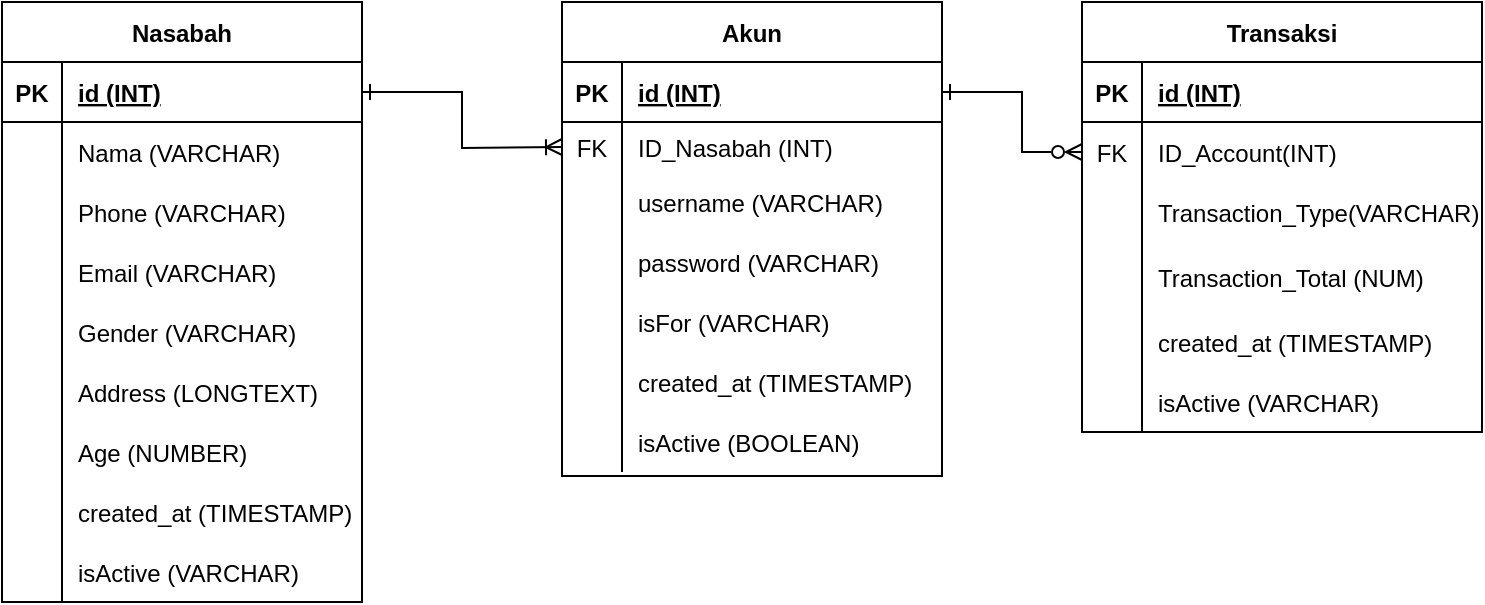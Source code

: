 <mxfile version="22.0.4" type="github">
  <diagram name="Page-1" id="0z4nBsr4wPZcgEuAUk9s">
    <mxGraphModel dx="941" dy="1656" grid="1" gridSize="10" guides="1" tooltips="1" connect="1" arrows="1" fold="1" page="1" pageScale="1" pageWidth="827" pageHeight="1169" math="0" shadow="0">
      <root>
        <mxCell id="0" />
        <mxCell id="1" parent="0" />
        <mxCell id="BEB3mJsTkbTGwMtWmp-8-1" value="Transaksi" style="shape=table;startSize=30;container=1;collapsible=1;childLayout=tableLayout;fixedRows=1;rowLines=0;fontStyle=1;align=center;resizeLast=1;" parent="1" vertex="1">
          <mxGeometry x="570" y="-1155" width="200" height="215" as="geometry" />
        </mxCell>
        <mxCell id="BEB3mJsTkbTGwMtWmp-8-2" value="" style="shape=tableRow;horizontal=0;startSize=0;swimlaneHead=0;swimlaneBody=0;fillColor=none;collapsible=0;dropTarget=0;points=[[0,0.5],[1,0.5]];portConstraint=eastwest;top=0;left=0;right=0;bottom=1;" parent="BEB3mJsTkbTGwMtWmp-8-1" vertex="1">
          <mxGeometry y="30" width="200" height="30" as="geometry" />
        </mxCell>
        <mxCell id="BEB3mJsTkbTGwMtWmp-8-3" value="PK" style="shape=partialRectangle;connectable=0;fillColor=none;top=0;left=0;bottom=0;right=0;fontStyle=1;overflow=hidden;" parent="BEB3mJsTkbTGwMtWmp-8-2" vertex="1">
          <mxGeometry width="30" height="30" as="geometry">
            <mxRectangle width="30" height="30" as="alternateBounds" />
          </mxGeometry>
        </mxCell>
        <mxCell id="BEB3mJsTkbTGwMtWmp-8-4" value="id (INT)" style="shape=partialRectangle;connectable=0;fillColor=none;top=0;left=0;bottom=0;right=0;align=left;spacingLeft=6;fontStyle=5;overflow=hidden;" parent="BEB3mJsTkbTGwMtWmp-8-2" vertex="1">
          <mxGeometry x="30" width="170" height="30" as="geometry">
            <mxRectangle width="170" height="30" as="alternateBounds" />
          </mxGeometry>
        </mxCell>
        <mxCell id="BEB3mJsTkbTGwMtWmp-8-5" value="" style="shape=tableRow;horizontal=0;startSize=0;swimlaneHead=0;swimlaneBody=0;fillColor=none;collapsible=0;dropTarget=0;points=[[0,0.5],[1,0.5]];portConstraint=eastwest;top=0;left=0;right=0;bottom=0;" parent="BEB3mJsTkbTGwMtWmp-8-1" vertex="1">
          <mxGeometry y="60" width="200" height="30" as="geometry" />
        </mxCell>
        <mxCell id="BEB3mJsTkbTGwMtWmp-8-6" value="FK" style="shape=partialRectangle;connectable=0;fillColor=none;top=0;left=0;bottom=0;right=0;fontStyle=0;overflow=hidden;" parent="BEB3mJsTkbTGwMtWmp-8-5" vertex="1">
          <mxGeometry width="30" height="30" as="geometry">
            <mxRectangle width="30" height="30" as="alternateBounds" />
          </mxGeometry>
        </mxCell>
        <mxCell id="BEB3mJsTkbTGwMtWmp-8-7" value="ID_Account(INT)" style="shape=partialRectangle;connectable=0;fillColor=none;top=0;left=0;bottom=0;right=0;align=left;spacingLeft=6;fontStyle=0;overflow=hidden;" parent="BEB3mJsTkbTGwMtWmp-8-5" vertex="1">
          <mxGeometry x="30" width="170" height="30" as="geometry">
            <mxRectangle width="170" height="30" as="alternateBounds" />
          </mxGeometry>
        </mxCell>
        <mxCell id="BEB3mJsTkbTGwMtWmp-8-8" value="" style="shape=tableRow;horizontal=0;startSize=0;swimlaneHead=0;swimlaneBody=0;fillColor=none;collapsible=0;dropTarget=0;points=[[0,0.5],[1,0.5]];portConstraint=eastwest;top=0;left=0;right=0;bottom=0;" parent="BEB3mJsTkbTGwMtWmp-8-1" vertex="1">
          <mxGeometry y="90" width="200" height="30" as="geometry" />
        </mxCell>
        <mxCell id="BEB3mJsTkbTGwMtWmp-8-9" value="" style="shape=partialRectangle;connectable=0;fillColor=none;top=0;left=0;bottom=0;right=0;editable=1;overflow=hidden;" parent="BEB3mJsTkbTGwMtWmp-8-8" vertex="1">
          <mxGeometry width="30" height="30" as="geometry">
            <mxRectangle width="30" height="30" as="alternateBounds" />
          </mxGeometry>
        </mxCell>
        <mxCell id="BEB3mJsTkbTGwMtWmp-8-10" value="Transaction_Type(VARCHAR)" style="shape=partialRectangle;connectable=0;fillColor=none;top=0;left=0;bottom=0;right=0;align=left;spacingLeft=6;overflow=hidden;" parent="BEB3mJsTkbTGwMtWmp-8-8" vertex="1">
          <mxGeometry x="30" width="170" height="30" as="geometry">
            <mxRectangle width="170" height="30" as="alternateBounds" />
          </mxGeometry>
        </mxCell>
        <mxCell id="BEB3mJsTkbTGwMtWmp-8-11" value="" style="shape=tableRow;horizontal=0;startSize=0;swimlaneHead=0;swimlaneBody=0;fillColor=none;collapsible=0;dropTarget=0;points=[[0,0.5],[1,0.5]];portConstraint=eastwest;top=0;left=0;right=0;bottom=0;" parent="BEB3mJsTkbTGwMtWmp-8-1" vertex="1">
          <mxGeometry y="120" width="200" height="35" as="geometry" />
        </mxCell>
        <mxCell id="BEB3mJsTkbTGwMtWmp-8-12" value="" style="shape=partialRectangle;connectable=0;fillColor=none;top=0;left=0;bottom=0;right=0;editable=1;overflow=hidden;" parent="BEB3mJsTkbTGwMtWmp-8-11" vertex="1">
          <mxGeometry width="30" height="35" as="geometry">
            <mxRectangle width="30" height="35" as="alternateBounds" />
          </mxGeometry>
        </mxCell>
        <mxCell id="BEB3mJsTkbTGwMtWmp-8-13" value="Transaction_Total (NUM)" style="shape=partialRectangle;connectable=0;fillColor=none;top=0;left=0;bottom=0;right=0;align=left;spacingLeft=6;overflow=hidden;" parent="BEB3mJsTkbTGwMtWmp-8-11" vertex="1">
          <mxGeometry x="30" width="170" height="35" as="geometry">
            <mxRectangle width="170" height="35" as="alternateBounds" />
          </mxGeometry>
        </mxCell>
        <mxCell id="BEB3mJsTkbTGwMtWmp-8-14" value="" style="shape=tableRow;horizontal=0;startSize=0;swimlaneHead=0;swimlaneBody=0;fillColor=none;collapsible=0;dropTarget=0;points=[[0,0.5],[1,0.5]];portConstraint=eastwest;top=0;left=0;right=0;bottom=0;" parent="BEB3mJsTkbTGwMtWmp-8-1" vertex="1">
          <mxGeometry y="155" width="200" height="30" as="geometry" />
        </mxCell>
        <mxCell id="BEB3mJsTkbTGwMtWmp-8-15" value="" style="shape=partialRectangle;connectable=0;fillColor=none;top=0;left=0;bottom=0;right=0;editable=1;overflow=hidden;" parent="BEB3mJsTkbTGwMtWmp-8-14" vertex="1">
          <mxGeometry width="30" height="30" as="geometry">
            <mxRectangle width="30" height="30" as="alternateBounds" />
          </mxGeometry>
        </mxCell>
        <mxCell id="BEB3mJsTkbTGwMtWmp-8-16" value="created_at (TIMESTAMP)" style="shape=partialRectangle;connectable=0;fillColor=none;top=0;left=0;bottom=0;right=0;align=left;spacingLeft=6;overflow=hidden;" parent="BEB3mJsTkbTGwMtWmp-8-14" vertex="1">
          <mxGeometry x="30" width="170" height="30" as="geometry">
            <mxRectangle width="170" height="30" as="alternateBounds" />
          </mxGeometry>
        </mxCell>
        <mxCell id="BEB3mJsTkbTGwMtWmp-8-23" value="" style="shape=tableRow;horizontal=0;startSize=0;swimlaneHead=0;swimlaneBody=0;fillColor=none;collapsible=0;dropTarget=0;points=[[0,0.5],[1,0.5]];portConstraint=eastwest;top=0;left=0;right=0;bottom=0;" parent="BEB3mJsTkbTGwMtWmp-8-1" vertex="1">
          <mxGeometry y="185" width="200" height="30" as="geometry" />
        </mxCell>
        <mxCell id="BEB3mJsTkbTGwMtWmp-8-24" value="" style="shape=partialRectangle;connectable=0;fillColor=none;top=0;left=0;bottom=0;right=0;editable=1;overflow=hidden;" parent="BEB3mJsTkbTGwMtWmp-8-23" vertex="1">
          <mxGeometry width="30" height="30" as="geometry">
            <mxRectangle width="30" height="30" as="alternateBounds" />
          </mxGeometry>
        </mxCell>
        <mxCell id="BEB3mJsTkbTGwMtWmp-8-25" value="isActive (VARCHAR)" style="shape=partialRectangle;connectable=0;fillColor=none;top=0;left=0;bottom=0;right=0;align=left;spacingLeft=6;overflow=hidden;" parent="BEB3mJsTkbTGwMtWmp-8-23" vertex="1">
          <mxGeometry x="30" width="170" height="30" as="geometry">
            <mxRectangle width="170" height="30" as="alternateBounds" />
          </mxGeometry>
        </mxCell>
        <mxCell id="BEB3mJsTkbTGwMtWmp-8-26" value="Nasabah" style="shape=table;startSize=30;container=1;collapsible=1;childLayout=tableLayout;fixedRows=1;rowLines=0;fontStyle=1;align=center;resizeLast=1;" parent="1" vertex="1">
          <mxGeometry x="30" y="-1155" width="180" height="300" as="geometry" />
        </mxCell>
        <mxCell id="BEB3mJsTkbTGwMtWmp-8-27" value="" style="shape=tableRow;horizontal=0;startSize=0;swimlaneHead=0;swimlaneBody=0;fillColor=none;collapsible=0;dropTarget=0;points=[[0,0.5],[1,0.5]];portConstraint=eastwest;top=0;left=0;right=0;bottom=1;" parent="BEB3mJsTkbTGwMtWmp-8-26" vertex="1">
          <mxGeometry y="30" width="180" height="30" as="geometry" />
        </mxCell>
        <mxCell id="BEB3mJsTkbTGwMtWmp-8-28" value="PK" style="shape=partialRectangle;connectable=0;fillColor=none;top=0;left=0;bottom=0;right=0;fontStyle=1;overflow=hidden;" parent="BEB3mJsTkbTGwMtWmp-8-27" vertex="1">
          <mxGeometry width="30" height="30" as="geometry">
            <mxRectangle width="30" height="30" as="alternateBounds" />
          </mxGeometry>
        </mxCell>
        <mxCell id="BEB3mJsTkbTGwMtWmp-8-29" value="id (INT)" style="shape=partialRectangle;connectable=0;fillColor=none;top=0;left=0;bottom=0;right=0;align=left;spacingLeft=6;fontStyle=5;overflow=hidden;" parent="BEB3mJsTkbTGwMtWmp-8-27" vertex="1">
          <mxGeometry x="30" width="150" height="30" as="geometry">
            <mxRectangle width="150" height="30" as="alternateBounds" />
          </mxGeometry>
        </mxCell>
        <mxCell id="BEB3mJsTkbTGwMtWmp-8-33" value="" style="shape=tableRow;horizontal=0;startSize=0;swimlaneHead=0;swimlaneBody=0;fillColor=none;collapsible=0;dropTarget=0;points=[[0,0.5],[1,0.5]];portConstraint=eastwest;top=0;left=0;right=0;bottom=0;" parent="BEB3mJsTkbTGwMtWmp-8-26" vertex="1">
          <mxGeometry y="60" width="180" height="30" as="geometry" />
        </mxCell>
        <mxCell id="BEB3mJsTkbTGwMtWmp-8-34" value="" style="shape=partialRectangle;connectable=0;fillColor=none;top=0;left=0;bottom=0;right=0;editable=1;overflow=hidden;" parent="BEB3mJsTkbTGwMtWmp-8-33" vertex="1">
          <mxGeometry width="30" height="30" as="geometry">
            <mxRectangle width="30" height="30" as="alternateBounds" />
          </mxGeometry>
        </mxCell>
        <mxCell id="BEB3mJsTkbTGwMtWmp-8-35" value="Nama (VARCHAR)" style="shape=partialRectangle;connectable=0;fillColor=none;top=0;left=0;bottom=0;right=0;align=left;spacingLeft=6;overflow=hidden;" parent="BEB3mJsTkbTGwMtWmp-8-33" vertex="1">
          <mxGeometry x="30" width="150" height="30" as="geometry">
            <mxRectangle width="150" height="30" as="alternateBounds" />
          </mxGeometry>
        </mxCell>
        <mxCell id="BEB3mJsTkbTGwMtWmp-8-36" value="" style="shape=tableRow;horizontal=0;startSize=0;swimlaneHead=0;swimlaneBody=0;fillColor=none;collapsible=0;dropTarget=0;points=[[0,0.5],[1,0.5]];portConstraint=eastwest;top=0;left=0;right=0;bottom=0;" parent="BEB3mJsTkbTGwMtWmp-8-26" vertex="1">
          <mxGeometry y="90" width="180" height="30" as="geometry" />
        </mxCell>
        <mxCell id="BEB3mJsTkbTGwMtWmp-8-37" value="" style="shape=partialRectangle;connectable=0;fillColor=none;top=0;left=0;bottom=0;right=0;editable=1;overflow=hidden;" parent="BEB3mJsTkbTGwMtWmp-8-36" vertex="1">
          <mxGeometry width="30" height="30" as="geometry">
            <mxRectangle width="30" height="30" as="alternateBounds" />
          </mxGeometry>
        </mxCell>
        <mxCell id="BEB3mJsTkbTGwMtWmp-8-38" value="Phone (VARCHAR)" style="shape=partialRectangle;connectable=0;fillColor=none;top=0;left=0;bottom=0;right=0;align=left;spacingLeft=6;overflow=hidden;" parent="BEB3mJsTkbTGwMtWmp-8-36" vertex="1">
          <mxGeometry x="30" width="150" height="30" as="geometry">
            <mxRectangle width="150" height="30" as="alternateBounds" />
          </mxGeometry>
        </mxCell>
        <mxCell id="BEB3mJsTkbTGwMtWmp-8-39" value="" style="shape=tableRow;horizontal=0;startSize=0;swimlaneHead=0;swimlaneBody=0;fillColor=none;collapsible=0;dropTarget=0;points=[[0,0.5],[1,0.5]];portConstraint=eastwest;top=0;left=0;right=0;bottom=0;" parent="BEB3mJsTkbTGwMtWmp-8-26" vertex="1">
          <mxGeometry y="120" width="180" height="30" as="geometry" />
        </mxCell>
        <mxCell id="BEB3mJsTkbTGwMtWmp-8-40" value="" style="shape=partialRectangle;connectable=0;fillColor=none;top=0;left=0;bottom=0;right=0;editable=1;overflow=hidden;" parent="BEB3mJsTkbTGwMtWmp-8-39" vertex="1">
          <mxGeometry width="30" height="30" as="geometry">
            <mxRectangle width="30" height="30" as="alternateBounds" />
          </mxGeometry>
        </mxCell>
        <mxCell id="BEB3mJsTkbTGwMtWmp-8-41" value="Email (VARCHAR)" style="shape=partialRectangle;connectable=0;fillColor=none;top=0;left=0;bottom=0;right=0;align=left;spacingLeft=6;overflow=hidden;" parent="BEB3mJsTkbTGwMtWmp-8-39" vertex="1">
          <mxGeometry x="30" width="150" height="30" as="geometry">
            <mxRectangle width="150" height="30" as="alternateBounds" />
          </mxGeometry>
        </mxCell>
        <mxCell id="BEB3mJsTkbTGwMtWmp-8-42" value="" style="shape=tableRow;horizontal=0;startSize=0;swimlaneHead=0;swimlaneBody=0;fillColor=none;collapsible=0;dropTarget=0;points=[[0,0.5],[1,0.5]];portConstraint=eastwest;top=0;left=0;right=0;bottom=0;" parent="BEB3mJsTkbTGwMtWmp-8-26" vertex="1">
          <mxGeometry y="150" width="180" height="30" as="geometry" />
        </mxCell>
        <mxCell id="BEB3mJsTkbTGwMtWmp-8-43" value="" style="shape=partialRectangle;connectable=0;fillColor=none;top=0;left=0;bottom=0;right=0;editable=1;overflow=hidden;" parent="BEB3mJsTkbTGwMtWmp-8-42" vertex="1">
          <mxGeometry width="30" height="30" as="geometry">
            <mxRectangle width="30" height="30" as="alternateBounds" />
          </mxGeometry>
        </mxCell>
        <mxCell id="BEB3mJsTkbTGwMtWmp-8-44" value="Gender (VARCHAR)" style="shape=partialRectangle;connectable=0;fillColor=none;top=0;left=0;bottom=0;right=0;align=left;spacingLeft=6;overflow=hidden;" parent="BEB3mJsTkbTGwMtWmp-8-42" vertex="1">
          <mxGeometry x="30" width="150" height="30" as="geometry">
            <mxRectangle width="150" height="30" as="alternateBounds" />
          </mxGeometry>
        </mxCell>
        <mxCell id="BEB3mJsTkbTGwMtWmp-8-45" value="" style="shape=tableRow;horizontal=0;startSize=0;swimlaneHead=0;swimlaneBody=0;fillColor=none;collapsible=0;dropTarget=0;points=[[0,0.5],[1,0.5]];portConstraint=eastwest;top=0;left=0;right=0;bottom=0;" parent="BEB3mJsTkbTGwMtWmp-8-26" vertex="1">
          <mxGeometry y="180" width="180" height="30" as="geometry" />
        </mxCell>
        <mxCell id="BEB3mJsTkbTGwMtWmp-8-46" value="" style="shape=partialRectangle;connectable=0;fillColor=none;top=0;left=0;bottom=0;right=0;editable=1;overflow=hidden;" parent="BEB3mJsTkbTGwMtWmp-8-45" vertex="1">
          <mxGeometry width="30" height="30" as="geometry">
            <mxRectangle width="30" height="30" as="alternateBounds" />
          </mxGeometry>
        </mxCell>
        <mxCell id="BEB3mJsTkbTGwMtWmp-8-47" value="Address (LONGTEXT)" style="shape=partialRectangle;connectable=0;fillColor=none;top=0;left=0;bottom=0;right=0;align=left;spacingLeft=6;overflow=hidden;" parent="BEB3mJsTkbTGwMtWmp-8-45" vertex="1">
          <mxGeometry x="30" width="150" height="30" as="geometry">
            <mxRectangle width="150" height="30" as="alternateBounds" />
          </mxGeometry>
        </mxCell>
        <mxCell id="krUPOOw4-xBdFQbqBEtO-10" value="" style="shape=tableRow;horizontal=0;startSize=0;swimlaneHead=0;swimlaneBody=0;fillColor=none;collapsible=0;dropTarget=0;points=[[0,0.5],[1,0.5]];portConstraint=eastwest;top=0;left=0;right=0;bottom=0;" parent="BEB3mJsTkbTGwMtWmp-8-26" vertex="1">
          <mxGeometry y="210" width="180" height="30" as="geometry" />
        </mxCell>
        <mxCell id="krUPOOw4-xBdFQbqBEtO-11" value="" style="shape=partialRectangle;connectable=0;fillColor=none;top=0;left=0;bottom=0;right=0;editable=1;overflow=hidden;" parent="krUPOOw4-xBdFQbqBEtO-10" vertex="1">
          <mxGeometry width="30" height="30" as="geometry">
            <mxRectangle width="30" height="30" as="alternateBounds" />
          </mxGeometry>
        </mxCell>
        <mxCell id="krUPOOw4-xBdFQbqBEtO-12" value="Age (NUMBER)" style="shape=partialRectangle;connectable=0;fillColor=none;top=0;left=0;bottom=0;right=0;align=left;spacingLeft=6;overflow=hidden;" parent="krUPOOw4-xBdFQbqBEtO-10" vertex="1">
          <mxGeometry x="30" width="150" height="30" as="geometry">
            <mxRectangle width="150" height="30" as="alternateBounds" />
          </mxGeometry>
        </mxCell>
        <mxCell id="krUPOOw4-xBdFQbqBEtO-13" value="" style="shape=tableRow;horizontal=0;startSize=0;swimlaneHead=0;swimlaneBody=0;fillColor=none;collapsible=0;dropTarget=0;points=[[0,0.5],[1,0.5]];portConstraint=eastwest;top=0;left=0;right=0;bottom=0;" parent="BEB3mJsTkbTGwMtWmp-8-26" vertex="1">
          <mxGeometry y="240" width="180" height="30" as="geometry" />
        </mxCell>
        <mxCell id="krUPOOw4-xBdFQbqBEtO-14" value="" style="shape=partialRectangle;connectable=0;fillColor=none;top=0;left=0;bottom=0;right=0;editable=1;overflow=hidden;" parent="krUPOOw4-xBdFQbqBEtO-13" vertex="1">
          <mxGeometry width="30" height="30" as="geometry">
            <mxRectangle width="30" height="30" as="alternateBounds" />
          </mxGeometry>
        </mxCell>
        <mxCell id="krUPOOw4-xBdFQbqBEtO-15" value="created_at (TIMESTAMP)" style="shape=partialRectangle;connectable=0;fillColor=none;top=0;left=0;bottom=0;right=0;align=left;spacingLeft=6;overflow=hidden;" parent="krUPOOw4-xBdFQbqBEtO-13" vertex="1">
          <mxGeometry x="30" width="150" height="30" as="geometry">
            <mxRectangle width="150" height="30" as="alternateBounds" />
          </mxGeometry>
        </mxCell>
        <mxCell id="krUPOOw4-xBdFQbqBEtO-16" value="" style="shape=tableRow;horizontal=0;startSize=0;swimlaneHead=0;swimlaneBody=0;fillColor=none;collapsible=0;dropTarget=0;points=[[0,0.5],[1,0.5]];portConstraint=eastwest;top=0;left=0;right=0;bottom=0;" parent="BEB3mJsTkbTGwMtWmp-8-26" vertex="1">
          <mxGeometry y="270" width="180" height="30" as="geometry" />
        </mxCell>
        <mxCell id="krUPOOw4-xBdFQbqBEtO-17" value="" style="shape=partialRectangle;connectable=0;fillColor=none;top=0;left=0;bottom=0;right=0;editable=1;overflow=hidden;" parent="krUPOOw4-xBdFQbqBEtO-16" vertex="1">
          <mxGeometry width="30" height="30" as="geometry">
            <mxRectangle width="30" height="30" as="alternateBounds" />
          </mxGeometry>
        </mxCell>
        <mxCell id="krUPOOw4-xBdFQbqBEtO-18" value="isActive (VARCHAR)" style="shape=partialRectangle;connectable=0;fillColor=none;top=0;left=0;bottom=0;right=0;align=left;spacingLeft=6;overflow=hidden;" parent="krUPOOw4-xBdFQbqBEtO-16" vertex="1">
          <mxGeometry x="30" width="150" height="30" as="geometry">
            <mxRectangle width="150" height="30" as="alternateBounds" />
          </mxGeometry>
        </mxCell>
        <mxCell id="BEB3mJsTkbTGwMtWmp-8-48" value="Akun" style="shape=table;startSize=30;container=1;collapsible=1;childLayout=tableLayout;fixedRows=1;rowLines=0;fontStyle=1;align=center;resizeLast=1;" parent="1" vertex="1">
          <mxGeometry x="310" y="-1155" width="190" height="237" as="geometry" />
        </mxCell>
        <mxCell id="BEB3mJsTkbTGwMtWmp-8-49" value="" style="shape=tableRow;horizontal=0;startSize=0;swimlaneHead=0;swimlaneBody=0;fillColor=none;collapsible=0;dropTarget=0;points=[[0,0.5],[1,0.5]];portConstraint=eastwest;top=0;left=0;right=0;bottom=1;" parent="BEB3mJsTkbTGwMtWmp-8-48" vertex="1">
          <mxGeometry y="30" width="190" height="30" as="geometry" />
        </mxCell>
        <mxCell id="BEB3mJsTkbTGwMtWmp-8-50" value="PK" style="shape=partialRectangle;connectable=0;fillColor=none;top=0;left=0;bottom=0;right=0;fontStyle=1;overflow=hidden;" parent="BEB3mJsTkbTGwMtWmp-8-49" vertex="1">
          <mxGeometry width="30" height="30" as="geometry">
            <mxRectangle width="30" height="30" as="alternateBounds" />
          </mxGeometry>
        </mxCell>
        <mxCell id="BEB3mJsTkbTGwMtWmp-8-51" value="id (INT)" style="shape=partialRectangle;connectable=0;fillColor=none;top=0;left=0;bottom=0;right=0;align=left;spacingLeft=6;fontStyle=5;overflow=hidden;" parent="BEB3mJsTkbTGwMtWmp-8-49" vertex="1">
          <mxGeometry x="30" width="160" height="30" as="geometry">
            <mxRectangle width="160" height="30" as="alternateBounds" />
          </mxGeometry>
        </mxCell>
        <mxCell id="BEB3mJsTkbTGwMtWmp-8-52" value="" style="shape=tableRow;horizontal=0;startSize=0;swimlaneHead=0;swimlaneBody=0;fillColor=none;collapsible=0;dropTarget=0;points=[[0,0.5],[1,0.5]];portConstraint=eastwest;top=0;left=0;right=0;bottom=0;" parent="BEB3mJsTkbTGwMtWmp-8-48" vertex="1">
          <mxGeometry y="60" width="190" height="25" as="geometry" />
        </mxCell>
        <mxCell id="BEB3mJsTkbTGwMtWmp-8-53" value="FK" style="shape=partialRectangle;connectable=0;fillColor=none;top=0;left=0;bottom=0;right=0;fontStyle=0;overflow=hidden;" parent="BEB3mJsTkbTGwMtWmp-8-52" vertex="1">
          <mxGeometry width="30" height="25" as="geometry">
            <mxRectangle width="30" height="25" as="alternateBounds" />
          </mxGeometry>
        </mxCell>
        <mxCell id="BEB3mJsTkbTGwMtWmp-8-54" value="ID_Nasabah (INT)" style="shape=partialRectangle;connectable=0;fillColor=none;top=0;left=0;bottom=0;right=0;align=left;spacingLeft=6;fontStyle=0;overflow=hidden;" parent="BEB3mJsTkbTGwMtWmp-8-52" vertex="1">
          <mxGeometry x="30" width="160" height="25" as="geometry">
            <mxRectangle width="160" height="25" as="alternateBounds" />
          </mxGeometry>
        </mxCell>
        <mxCell id="BEB3mJsTkbTGwMtWmp-8-61" value="" style="shape=tableRow;horizontal=0;startSize=0;swimlaneHead=0;swimlaneBody=0;fillColor=none;collapsible=0;dropTarget=0;points=[[0,0.5],[1,0.5]];portConstraint=eastwest;top=0;left=0;right=0;bottom=0;" parent="BEB3mJsTkbTGwMtWmp-8-48" vertex="1">
          <mxGeometry y="85" width="190" height="30" as="geometry" />
        </mxCell>
        <mxCell id="BEB3mJsTkbTGwMtWmp-8-62" value="" style="shape=partialRectangle;connectable=0;fillColor=none;top=0;left=0;bottom=0;right=0;editable=1;overflow=hidden;" parent="BEB3mJsTkbTGwMtWmp-8-61" vertex="1">
          <mxGeometry width="30" height="30" as="geometry">
            <mxRectangle width="30" height="30" as="alternateBounds" />
          </mxGeometry>
        </mxCell>
        <mxCell id="BEB3mJsTkbTGwMtWmp-8-63" value="username (VARCHAR)" style="shape=partialRectangle;connectable=0;fillColor=none;top=0;left=0;bottom=0;right=0;align=left;spacingLeft=6;overflow=hidden;" parent="BEB3mJsTkbTGwMtWmp-8-61" vertex="1">
          <mxGeometry x="30" width="160" height="30" as="geometry">
            <mxRectangle width="160" height="30" as="alternateBounds" />
          </mxGeometry>
        </mxCell>
        <mxCell id="BEB3mJsTkbTGwMtWmp-8-64" value="" style="shape=tableRow;horizontal=0;startSize=0;swimlaneHead=0;swimlaneBody=0;fillColor=none;collapsible=0;dropTarget=0;points=[[0,0.5],[1,0.5]];portConstraint=eastwest;top=0;left=0;right=0;bottom=0;" parent="BEB3mJsTkbTGwMtWmp-8-48" vertex="1">
          <mxGeometry y="115" width="190" height="30" as="geometry" />
        </mxCell>
        <mxCell id="BEB3mJsTkbTGwMtWmp-8-65" value="" style="shape=partialRectangle;connectable=0;fillColor=none;top=0;left=0;bottom=0;right=0;editable=1;overflow=hidden;" parent="BEB3mJsTkbTGwMtWmp-8-64" vertex="1">
          <mxGeometry width="30" height="30" as="geometry">
            <mxRectangle width="30" height="30" as="alternateBounds" />
          </mxGeometry>
        </mxCell>
        <mxCell id="BEB3mJsTkbTGwMtWmp-8-66" value="password (VARCHAR)" style="shape=partialRectangle;connectable=0;fillColor=none;top=0;left=0;bottom=0;right=0;align=left;spacingLeft=6;overflow=hidden;" parent="BEB3mJsTkbTGwMtWmp-8-64" vertex="1">
          <mxGeometry x="30" width="160" height="30" as="geometry">
            <mxRectangle width="160" height="30" as="alternateBounds" />
          </mxGeometry>
        </mxCell>
        <mxCell id="UExRv3Vm2nfWZX84pSKh-1" value="" style="shape=tableRow;horizontal=0;startSize=0;swimlaneHead=0;swimlaneBody=0;fillColor=none;collapsible=0;dropTarget=0;points=[[0,0.5],[1,0.5]];portConstraint=eastwest;top=0;left=0;right=0;bottom=0;" vertex="1" parent="BEB3mJsTkbTGwMtWmp-8-48">
          <mxGeometry y="145" width="190" height="30" as="geometry" />
        </mxCell>
        <mxCell id="UExRv3Vm2nfWZX84pSKh-2" value="" style="shape=partialRectangle;connectable=0;fillColor=none;top=0;left=0;bottom=0;right=0;editable=1;overflow=hidden;" vertex="1" parent="UExRv3Vm2nfWZX84pSKh-1">
          <mxGeometry width="30" height="30" as="geometry">
            <mxRectangle width="30" height="30" as="alternateBounds" />
          </mxGeometry>
        </mxCell>
        <mxCell id="UExRv3Vm2nfWZX84pSKh-3" value="isFor (VARCHAR)" style="shape=partialRectangle;connectable=0;fillColor=none;top=0;left=0;bottom=0;right=0;align=left;spacingLeft=6;overflow=hidden;" vertex="1" parent="UExRv3Vm2nfWZX84pSKh-1">
          <mxGeometry x="30" width="160" height="30" as="geometry">
            <mxRectangle width="160" height="30" as="alternateBounds" />
          </mxGeometry>
        </mxCell>
        <mxCell id="BEB3mJsTkbTGwMtWmp-8-82" value="" style="shape=tableRow;horizontal=0;startSize=0;swimlaneHead=0;swimlaneBody=0;fillColor=none;collapsible=0;dropTarget=0;points=[[0,0.5],[1,0.5]];portConstraint=eastwest;top=0;left=0;right=0;bottom=0;" parent="BEB3mJsTkbTGwMtWmp-8-48" vertex="1">
          <mxGeometry y="175" width="190" height="30" as="geometry" />
        </mxCell>
        <mxCell id="BEB3mJsTkbTGwMtWmp-8-83" value="" style="shape=partialRectangle;connectable=0;fillColor=none;top=0;left=0;bottom=0;right=0;editable=1;overflow=hidden;" parent="BEB3mJsTkbTGwMtWmp-8-82" vertex="1">
          <mxGeometry width="30" height="30" as="geometry">
            <mxRectangle width="30" height="30" as="alternateBounds" />
          </mxGeometry>
        </mxCell>
        <mxCell id="BEB3mJsTkbTGwMtWmp-8-84" value="created_at (TIMESTAMP)" style="shape=partialRectangle;connectable=0;fillColor=none;top=0;left=0;bottom=0;right=0;align=left;spacingLeft=6;overflow=hidden;" parent="BEB3mJsTkbTGwMtWmp-8-82" vertex="1">
          <mxGeometry x="30" width="160" height="30" as="geometry">
            <mxRectangle width="160" height="30" as="alternateBounds" />
          </mxGeometry>
        </mxCell>
        <mxCell id="BEB3mJsTkbTGwMtWmp-8-94" value="" style="shape=tableRow;horizontal=0;startSize=0;swimlaneHead=0;swimlaneBody=0;fillColor=none;collapsible=0;dropTarget=0;points=[[0,0.5],[1,0.5]];portConstraint=eastwest;top=0;left=0;right=0;bottom=0;" parent="BEB3mJsTkbTGwMtWmp-8-48" vertex="1">
          <mxGeometry y="205" width="190" height="30" as="geometry" />
        </mxCell>
        <mxCell id="BEB3mJsTkbTGwMtWmp-8-95" value="" style="shape=partialRectangle;connectable=0;fillColor=none;top=0;left=0;bottom=0;right=0;editable=1;overflow=hidden;" parent="BEB3mJsTkbTGwMtWmp-8-94" vertex="1">
          <mxGeometry width="30" height="30" as="geometry">
            <mxRectangle width="30" height="30" as="alternateBounds" />
          </mxGeometry>
        </mxCell>
        <mxCell id="BEB3mJsTkbTGwMtWmp-8-96" value="isActive (BOOLEAN)" style="shape=partialRectangle;connectable=0;fillColor=none;top=0;left=0;bottom=0;right=0;align=left;spacingLeft=6;overflow=hidden;" parent="BEB3mJsTkbTGwMtWmp-8-94" vertex="1">
          <mxGeometry x="30" width="160" height="30" as="geometry">
            <mxRectangle width="160" height="30" as="alternateBounds" />
          </mxGeometry>
        </mxCell>
        <mxCell id="krUPOOw4-xBdFQbqBEtO-2" value="" style="endArrow=ERoneToMany;html=1;rounded=0;hachureGap=4;fontFamily=Architects Daughter;fontSource=https%3A%2F%2Ffonts.googleapis.com%2Fcss%3Ffamily%3DArchitects%2BDaughter;fontSize=16;shadow=0;startArrow=ERone;startFill=0;endFill=0;exitX=1;exitY=0.5;exitDx=0;exitDy=0;entryX=0;entryY=0.5;entryDx=0;entryDy=0;" parent="1" source="BEB3mJsTkbTGwMtWmp-8-27" target="BEB3mJsTkbTGwMtWmp-8-52" edge="1">
          <mxGeometry width="50" height="50" relative="1" as="geometry">
            <mxPoint x="100" y="-870" as="sourcePoint" />
            <mxPoint x="150" y="-920" as="targetPoint" />
            <Array as="points">
              <mxPoint x="260" y="-1110" />
              <mxPoint x="260" y="-1082" />
            </Array>
          </mxGeometry>
        </mxCell>
        <mxCell id="krUPOOw4-xBdFQbqBEtO-3" value="" style="endArrow=ERzeroToMany;html=1;rounded=0;hachureGap=4;fontFamily=Architects Daughter;fontSource=https%3A%2F%2Ffonts.googleapis.com%2Fcss%3Ffamily%3DArchitects%2BDaughter;fontSize=16;shadow=0;startArrow=ERone;startFill=0;endFill=0;exitX=1;exitY=0.5;exitDx=0;exitDy=0;entryX=0;entryY=0.5;entryDx=0;entryDy=0;" parent="1" source="BEB3mJsTkbTGwMtWmp-8-49" target="BEB3mJsTkbTGwMtWmp-8-5" edge="1">
          <mxGeometry width="50" height="50" relative="1" as="geometry">
            <mxPoint x="500" y="-1050" as="sourcePoint" />
            <mxPoint x="600" y="-1022" as="targetPoint" />
            <Array as="points">
              <mxPoint x="540" y="-1110" />
              <mxPoint x="540" y="-1080" />
            </Array>
          </mxGeometry>
        </mxCell>
      </root>
    </mxGraphModel>
  </diagram>
</mxfile>
